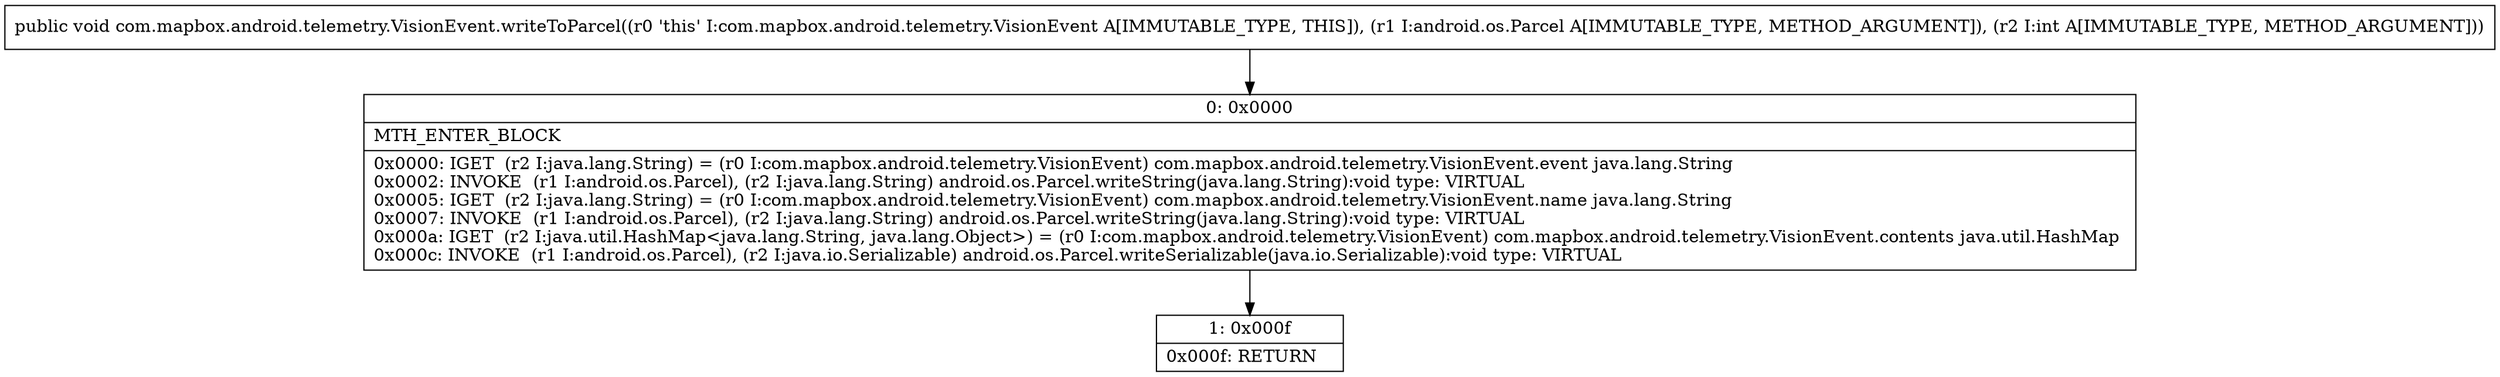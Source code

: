 digraph "CFG forcom.mapbox.android.telemetry.VisionEvent.writeToParcel(Landroid\/os\/Parcel;I)V" {
Node_0 [shape=record,label="{0\:\ 0x0000|MTH_ENTER_BLOCK\l|0x0000: IGET  (r2 I:java.lang.String) = (r0 I:com.mapbox.android.telemetry.VisionEvent) com.mapbox.android.telemetry.VisionEvent.event java.lang.String \l0x0002: INVOKE  (r1 I:android.os.Parcel), (r2 I:java.lang.String) android.os.Parcel.writeString(java.lang.String):void type: VIRTUAL \l0x0005: IGET  (r2 I:java.lang.String) = (r0 I:com.mapbox.android.telemetry.VisionEvent) com.mapbox.android.telemetry.VisionEvent.name java.lang.String \l0x0007: INVOKE  (r1 I:android.os.Parcel), (r2 I:java.lang.String) android.os.Parcel.writeString(java.lang.String):void type: VIRTUAL \l0x000a: IGET  (r2 I:java.util.HashMap\<java.lang.String, java.lang.Object\>) = (r0 I:com.mapbox.android.telemetry.VisionEvent) com.mapbox.android.telemetry.VisionEvent.contents java.util.HashMap \l0x000c: INVOKE  (r1 I:android.os.Parcel), (r2 I:java.io.Serializable) android.os.Parcel.writeSerializable(java.io.Serializable):void type: VIRTUAL \l}"];
Node_1 [shape=record,label="{1\:\ 0x000f|0x000f: RETURN   \l}"];
MethodNode[shape=record,label="{public void com.mapbox.android.telemetry.VisionEvent.writeToParcel((r0 'this' I:com.mapbox.android.telemetry.VisionEvent A[IMMUTABLE_TYPE, THIS]), (r1 I:android.os.Parcel A[IMMUTABLE_TYPE, METHOD_ARGUMENT]), (r2 I:int A[IMMUTABLE_TYPE, METHOD_ARGUMENT])) }"];
MethodNode -> Node_0;
Node_0 -> Node_1;
}

